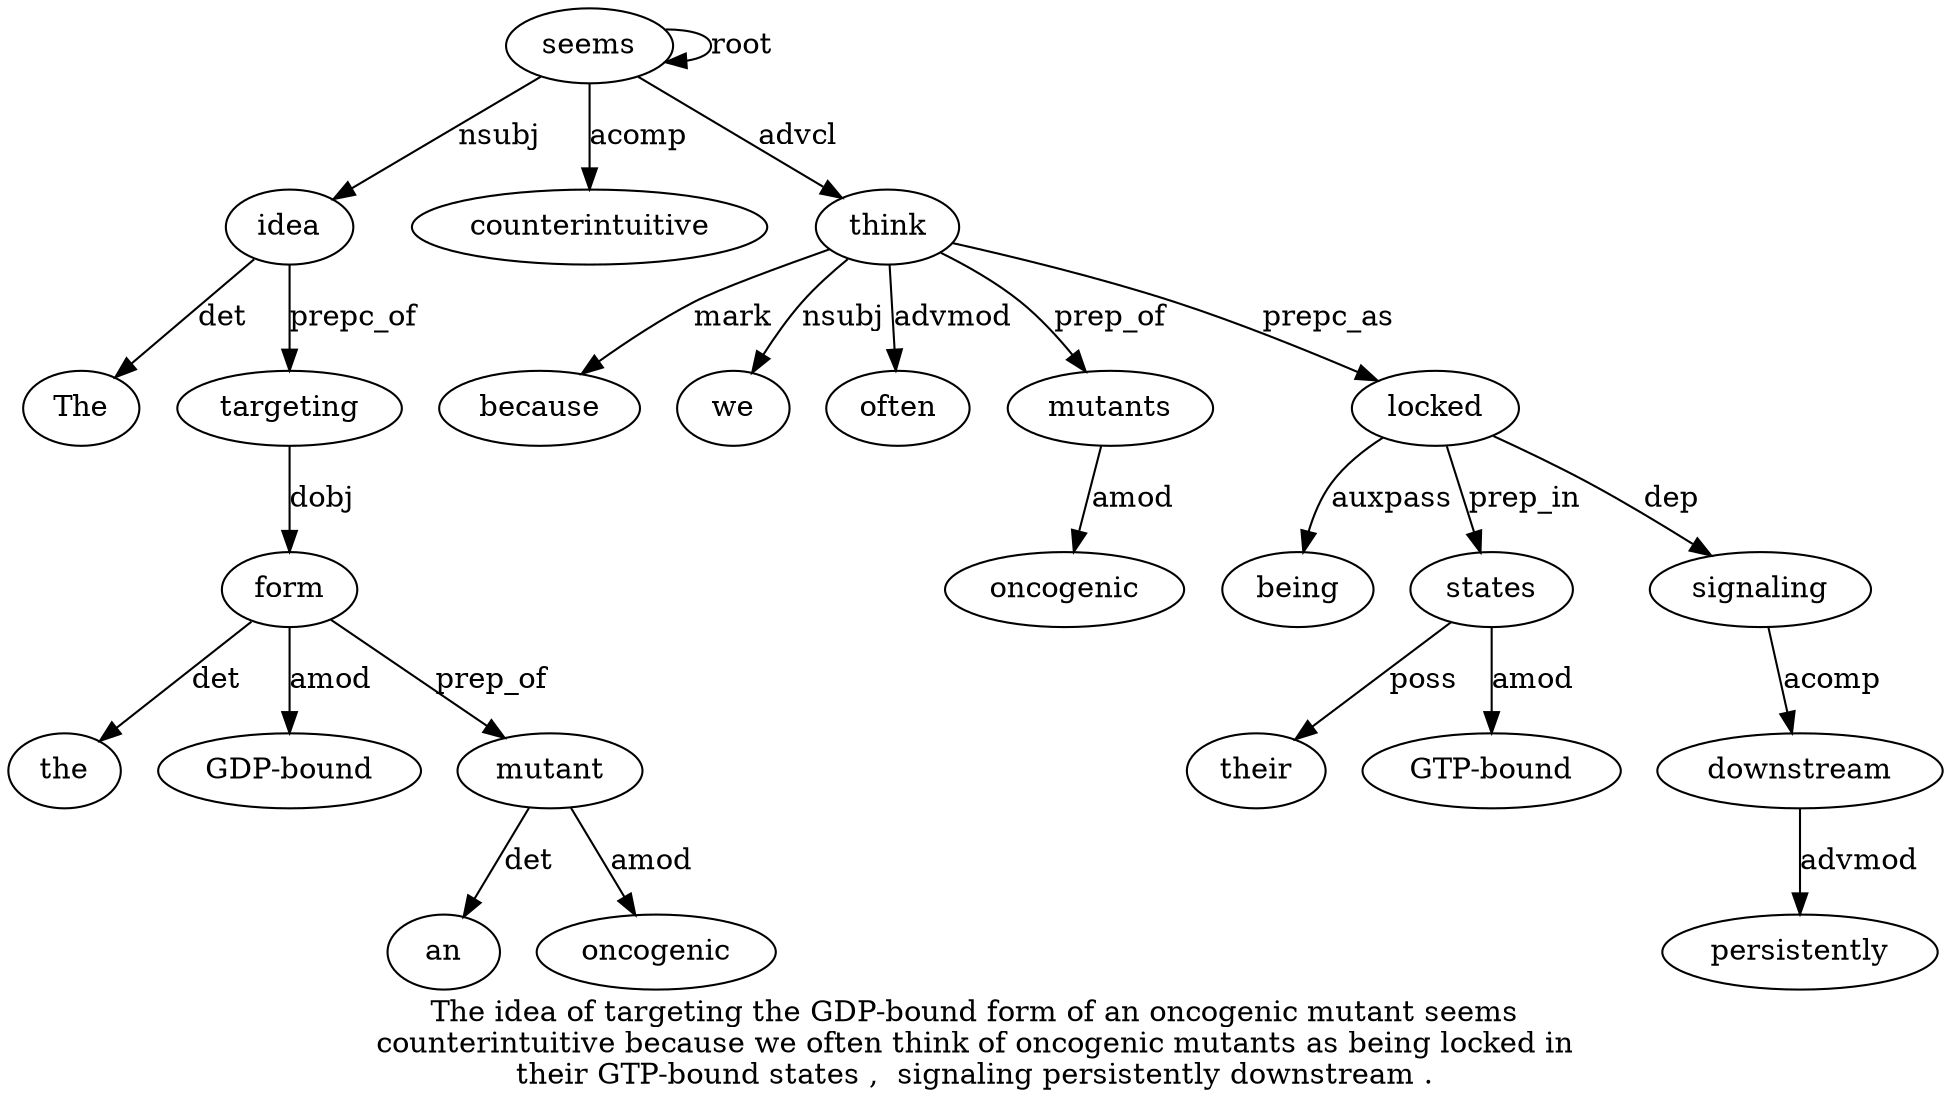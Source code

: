 digraph "The idea of targeting the GDP-bound form of an oncogenic mutant seems counterintuitive because we often think of oncogenic mutants as being locked in their GTP-bound states ,  signaling persistently downstream ." {
label="The idea of targeting the GDP-bound form of an oncogenic mutant seems
counterintuitive because we often think of oncogenic mutants as being locked in
their GTP-bound states ,  signaling persistently downstream .";
idea2 [style=filled, fillcolor=white, label=idea];
The1 [style=filled, fillcolor=white, label=The];
idea2 -> The1  [label=det];
seems12 [style=filled, fillcolor=white, label=seems];
seems12 -> idea2  [label=nsubj];
targeting4 [style=filled, fillcolor=white, label=targeting];
idea2 -> targeting4  [label=prepc_of];
form7 [style=filled, fillcolor=white, label=form];
the5 [style=filled, fillcolor=white, label=the];
form7 -> the5  [label=det];
"GDP-bound6" [style=filled, fillcolor=white, label="GDP-bound"];
form7 -> "GDP-bound6"  [label=amod];
targeting4 -> form7  [label=dobj];
mutant11 [style=filled, fillcolor=white, label=mutant];
an9 [style=filled, fillcolor=white, label=an];
mutant11 -> an9  [label=det];
oncogenic10 [style=filled, fillcolor=white, label=oncogenic];
mutant11 -> oncogenic10  [label=amod];
form7 -> mutant11  [label=prep_of];
seems12 -> seems12  [label=root];
counterintuitive13 [style=filled, fillcolor=white, label=counterintuitive];
seems12 -> counterintuitive13  [label=acomp];
think17 [style=filled, fillcolor=white, label=think];
because14 [style=filled, fillcolor=white, label=because];
think17 -> because14  [label=mark];
we15 [style=filled, fillcolor=white, label=we];
think17 -> we15  [label=nsubj];
often16 [style=filled, fillcolor=white, label=often];
think17 -> often16  [label=advmod];
seems12 -> think17  [label=advcl];
mutants20 [style=filled, fillcolor=white, label=mutants];
oncogenic19 [style=filled, fillcolor=white, label=oncogenic];
mutants20 -> oncogenic19  [label=amod];
think17 -> mutants20  [label=prep_of];
locked23 [style=filled, fillcolor=white, label=locked];
being22 [style=filled, fillcolor=white, label=being];
locked23 -> being22  [label=auxpass];
think17 -> locked23  [label=prepc_as];
states27 [style=filled, fillcolor=white, label=states];
their25 [style=filled, fillcolor=white, label=their];
states27 -> their25  [label=poss];
"GTP-bound26" [style=filled, fillcolor=white, label="GTP-bound"];
states27 -> "GTP-bound26"  [label=amod];
locked23 -> states27  [label=prep_in];
signaling29 [style=filled, fillcolor=white, label=signaling];
locked23 -> signaling29  [label=dep];
downstream31 [style=filled, fillcolor=white, label=downstream];
persistently30 [style=filled, fillcolor=white, label=persistently];
downstream31 -> persistently30  [label=advmod];
signaling29 -> downstream31  [label=acomp];
}
